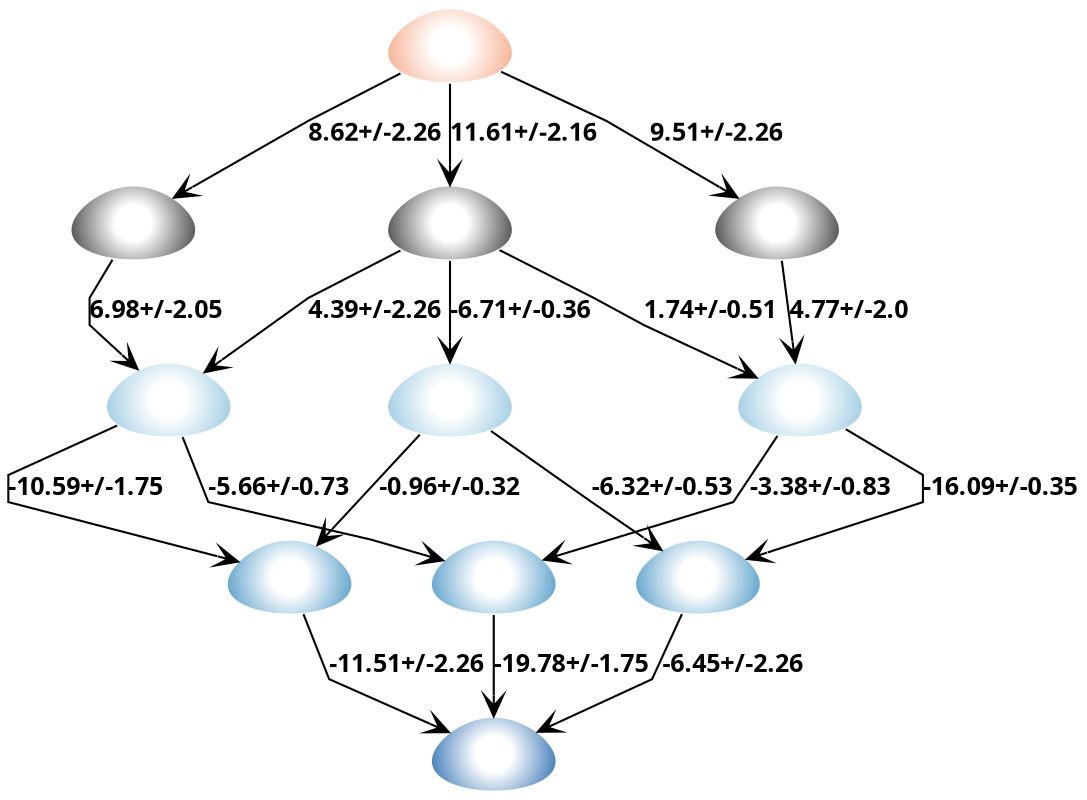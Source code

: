 strict digraph G {
	graph [bb="0,0,588,376",
		fontname="sans bold",
		splines=polyline
	];
	node [label="\N"];
	subgraph subgraph_0 {
		graph [label="Neutral charge",
			style=""
		];
		SM02_micro002		 [charge=0,
			color="#ffffff:#333333",
			fontcolor=black,
			fontname="sans bold",
			fontsize=12,
			height=0.5,
			image="Images\Microstates\SM02_micro002.svg",
			label="",
			labelloc=b,
			penwidth=1,
			pos="251,273",
			shape=egg,
			style=radial,
			width=0.79843];
		SM02_micro003		 [charge=0,
			color="#ffffff:#333333",
			fontcolor=black,
			fontname="sans bold",
			fontsize=12,
			height=0.5,
			image="Images\Microstates\SM02_micro003.svg",
			label="",
			labelloc=b,
			penwidth=1,
			pos="428,273",
			shape=egg,
			style=radial,
			width=0.79843];
		SM02_micro007		 [charge=0,
			color="#ffffff:#333333",
			fontcolor=black,
			fontname="sans bold",
			fontsize=12,
			height=0.5,
			image="Images\Microstates\SM02_micro007.svg",
			label="",
			labelloc=b,
			penwidth=1,
			pos="80,273",
			shape=egg,
			style=radial,
			width=0.79843];
	}
	subgraph subgraph_2 {
		graph [label="+2 charge",
			style=""
		];
		SM02_micro008		 [charge=2,
			color="#ffffff:#4393c3",
			fontcolor=black,
			fontname="sans bold",
			fontsize=12,
			height=0.5,
			image="Images\Microstates\SM02_micro008.svg",
			label="",
			labelloc=b,
			penwidth=1,
			pos="153,103",
			shape=egg,
			style=radial,
			width=0.79843];
		SM02_micro012		 [charge=2,
			color="#ffffff:#4393c3",
			fontcolor=black,
			fontname="sans bold",
			fontsize=12,
			height=0.5,
			image="Images\Microstates\SM02_micro012.svg",
			label="",
			labelloc=b,
			penwidth=1,
			pos="264,103",
			shape=egg,
			style=radial,
			width=0.79843];
		SM02_micro013		 [charge=2,
			color="#ffffff:#4393c3",
			fontcolor=black,
			fontname="sans bold",
			fontsize=12,
			height=0.5,
			image="Images\Microstates\SM02_micro013.svg",
			label="",
			labelloc=b,
			penwidth=1,
			pos="375,103",
			shape=egg,
			style=radial,
			width=0.79843];
	}
	subgraph subgraph_3 {
		graph [label="+3 charge",
			style=""
		];
		SM02_micro014		 [charge=3,
			color="#ffffff:#2166ac",
			fontcolor=black,
			fontname="sans bold",
			fontsize=12,
			height=0.5,
			image="Images\Microstates\SM02_micro014.svg",
			label="",
			labelloc=b,
			penwidth=1,
			pos="264,18",
			shape=egg,
			style=radial,
			width=0.79843];
	}
	subgraph "subgraph_-1" {
		graph [label="-1 charge",
			style=""
		];
		SM02_micro011		 [charge=-1,
			color="#ffffff:#f4a582",
			fontcolor=black,
			fontname="sans bold",
			fontsize=12,
			height=0.5,
			image="Images\Microstates\SM02_micro011.svg",
			label="",
			labelloc=b,
			penwidth=1,
			pos="251,358",
			shape=egg,
			style=radial,
			width=0.79843];
	}
	subgraph subgraph_1 {
		graph [label="+1 charge",
			style=""
		];
		SM02_micro004		 [charge=1,
			color="#ffffff:#92c5de",
			fontcolor=black,
			fontname="sans bold",
			fontsize=12,
			height=0.5,
			image="Images\Microstates\SM02_micro004.svg",
			label="",
			labelloc=b,
			penwidth=1,
			pos="99,188",
			shape=egg,
			style=radial,
			width=0.79843];
		SM02_micro005		 [charge=1,
			color="#ffffff:#92c5de",
			fontcolor=black,
			fontname="sans bold",
			fontsize=12,
			height=0.5,
			image="Images\Microstates\SM02_micro005.svg",
			label="",
			labelloc=b,
			penwidth=1,
			pos="441,188",
			shape=egg,
			style=radial,
			width=0.79843];
		SM02_micro006		 [charge=1,
			color="#ffffff:#92c5de",
			fontcolor=black,
			fontname="sans bold",
			fontsize=12,
			height=0.5,
			image="Images\Microstates\SM02_micro006.svg",
			label="",
			labelloc=b,
			penwidth=1,
			pos="251,188",
			shape=egg,
			style=radial,
			width=0.79843];
	}
	SM02_micro002 -> SM02_micro004	 [SEM=2.26,
		arrowhead=vee,
		fontname="sans bold",
		fontsize=12,
		label="4.39+/-2.26",
		lp="209.5,230.5",
		pKa=4.39,
		pos="e,116.67,200.62 226.44,261.12 203.25,250.84 172,237 172,237 172,237 146.18,220.02 125.25,206.26",
		splines=polyline];
	SM02_micro002 -> SM02_micro005	 [SEM=0.51,
		arrowhead=vee,
		fontname="sans bold",
		fontsize=12,
		label="1.74+/-0.51",
		lp="391.5,230.5",
		pKa=1.74,
		pos="e,419.49,197.65 275.74,261.31 299.56,251.02 332,237 332,237 332,237 354,224 354,224 354,224 384.96,211.54 409.95,201.49",
		splines=polyline];
	SM02_micro002 -> SM02_micro006	 [SEM=0.36,
		arrowhead=vee,
		fontname="sans bold",
		fontsize=12,
		label="-6.71+/-0.36",
		lp="291,230.5",
		pKa=-6.71,
		pos="e,251,206.18 251,254.8 251,243.67 251,228.94 251,216.24",
		splines=polyline];
	SM02_micro003 -> SM02_micro005	 [SEM=2.0,
		arrowhead=vee,
		fontname="sans bold",
		fontsize=12,
		label="4.77+/-2.0",
		lp="468.5,230.5",
		pKa=4.77,
		pos="e,438.35,205.89 430.69,254.8 432.45,243.6 434.77,228.75 436.77,215.99",
		splines=polyline];
	SM02_micro007 -> SM02_micro004	 [SEM=2.05,
		arrowhead=vee,
		fontname="sans bold",
		fontsize=12,
		label="6.98+/-2.05",
		lp="93.5,230.5",
		pKa=6.98,
		pos="e,82.988,202.03 68.843,255.73 62.576,246.59 56,237 56,237 56,237 56,224 56,224 56,224 65.192,216.52 75.076,208.47",
		splines=polyline];
	SM02_micro004 -> SM02_micro008	 [SEM=1.75,
		arrowhead=vee,
		fontname="sans bold",
		fontsize=12,
		label="-10.59+/-1.75",
		lp="44,145.5",
		pKa=-10.59,
		pos="e,128.42,109.62 72.73,177.71 43.4,167.34 0,152 0,152 0,152 0,139 0,139 0,139 73.304,122.23 118.43,111.91",
		splines=polyline];
	SM02_micro004 -> SM02_micro012	 [SEM=0.73,
		arrowhead=vee,
		fontname="sans bold",
		fontsize=12,
		label="-5.66+/-0.73",
		lp="152,145.5",
		pKa=-5.66,
		pos="e,239.29,109.76 103.62,169.94 107.36,156.15 112,139 112,139 112,139 191,121 191,121 191,121 210.48,116.46 229.31,112.08",
		splines=polyline];
	SM02_micro005 -> SM02_micro012	 [SEM=0.83,
		arrowhead=vee,
		fontname="sans bold",
		fontsize=12,
		label="-3.38+/-0.83",
		lp="448,145.5",
		pKa=-3.38,
		pos="e,288.09,110.34 426.84,171.55 413.97,157.52 397,139 397,139 397,139 337.26,123.28 297.86,112.91",
		splines=polyline];
	SM02_micro005 -> SM02_micro013	 [SEM=0.35,
		arrowhead=vee,
		fontname="sans bold",
		fontsize=12,
		label="-16.09+/-0.35",
		lp="544,145.5",
		pKa=-16.09,
		pos="e,398.81,110.67 462.63,174.17 479.47,164.18 500,152 500,152 500,152 500,139 500,139 500,139 445.75,123.81 408.73,113.44",
		splines=polyline];
	SM02_micro006 -> SM02_micro008	 [SEM=0.32,
		arrowhead=vee,
		fontname="sans bold",
		fontsize=12,
		label="-0.96+/-0.32",
		lp="247,145.5",
		pKa=-0.96,
		pos="e,168.43,117.07 233.48,172.16 217.58,158.7 194.02,138.74 176.49,123.9",
		splines=polyline];
	SM02_micro006 -> SM02_micro013	 [SEM=0.53,
		arrowhead=vee,
		fontname="sans bold",
		fontsize=12,
		label="-6.32+/-0.53",
		lp="357,145.5",
		pKa=-6.32,
		pos="e,356.65,115.07 270.09,173.12 289.58,158.94 317,139 317,139 317,139 332.83,129.45 347.95,120.32",
		splines=polyline];
	SM02_micro008 -> SM02_micro014	 [SEM=2.26,
		arrowhead=vee,
		fontname="sans bold",
		fontsize=12,
		label="-11.51+/-2.26",
		lp="216,60.5",
		pKa=-11.51,
		pos="e,242.2,27.295 159.65,85.212 165.12,71.37 172,54 172,54 172,54 206.1,41.027 232.78,30.877",
		splines=polyline];
	SM02_micro012 -> SM02_micro014	 [SEM=1.75,
		arrowhead=vee,
		fontname="sans bold",
		fontsize=12,
		label="-19.78+/-1.75",
		lp="308,60.5",
		pKa=-19.78,
		pos="e,264,36.176 264,84.802 264,73.674 264,58.945 264,46.244",
		splines=polyline];
	SM02_micro013 -> SM02_micro014	 [SEM=2.26,
		arrowhead=vee,
		fontname="sans bold",
		fontsize=12,
		label="-6.45+/-2.26",
		lp="398,60.5",
		pKa=-6.45,
		pos="e,286,27.652 367.31,85.212 360.96,71.37 353,54 353,54 353,54 321.04,41.432 295.43,31.359",
		splines=polyline];
	SM02_micro011 -> SM02_micro002	 [SEM=2.16,
		arrowhead=vee,
		fontname="sans bold",
		fontsize=12,
		label="11.61+/-2.16",
		lp="292,315.5",
		pKa=11.61,
		pos="e,251,291.18 251,339.8 251,328.67 251,313.94 251,301.24",
		splines=polyline];
	SM02_micro011 -> SM02_micro003	 [SEM=2.26,
		arrowhead=vee,
		fontname="sans bold",
		fontsize=12,
		label="9.51+/-2.26",
		lp="398.5,315.5",
		pKa=9.51,
		pos="e,408.25,284.42 276.34,346.69 301.71,336.36 337,322 337,322 337,322 372.6,303.22 399.27,289.16",
		splines=polyline];
	SM02_micro011 -> SM02_micro007	 [SEM=2.26,
		arrowhead=vee,
		fontname="sans bold",
		fontsize=12,
		label="8.62+/-2.26",
		lp="209.5,315.5",
		pKa=8.62,
		pos="e,99.511,284.18 226.44,346.12 203.25,335.84 172,322 172,322 172,322 135.6,303.01 108.6,288.92",
		splines=polyline];
}
